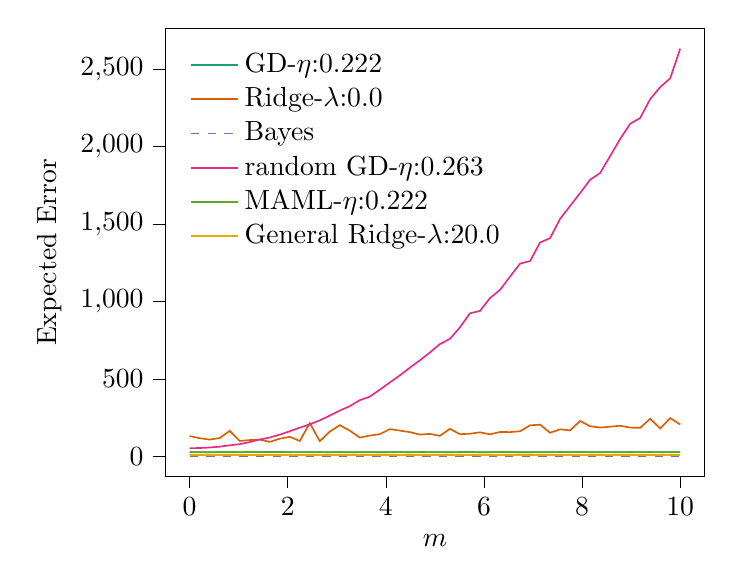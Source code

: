 % This file was created with tikzplotlib v0.10.1.
\begin{tikzpicture}

\definecolor{chocolate217952}{RGB}{217,95,2}
\definecolor{darkcyan27158119}{RGB}{27,158,119}
\definecolor{darkgray176}{RGB}{176,176,176}
\definecolor{deeppink23141138}{RGB}{231,41,138}
\definecolor{lightslategray117112179}{RGB}{117,112,179}
\definecolor{olivedrab10216630}{RGB}{102,166,30}
\definecolor{orange2301712}{RGB}{230,171,2}

\begin{axis}[
legend cell align={left},
legend style={
  fill opacity=0.8,
  draw opacity=1,
  text opacity=1,
  at={(0.03,0.97)},
  anchor=north west,
  draw=none
},
tick align=outside,
tick pos=left,
x grid style={darkgray176},
xlabel={\(\displaystyle m\)},
xmin=-0.5, xmax=10.5,
xtick style={color=black},
y grid style={darkgray176},
ylabel={Expected Error},
ymin=-130.559, ymax=2763.737,
ytick style={color=black}
]
\addplot [semithick, darkcyan27158119]
table {%
0 27.278
0.204 27.372
0.408 26.211
0.612 26.635
0.816 26.017
1.02 26.655
1.224 26.989
1.429 27.108
1.633 28.045
1.837 27.755
2.041 27.145
2.245 26.974
2.449 26.921
2.653 26.208
2.857 26.836
3.061 27.43
3.265 26.13
3.469 26.992
3.673 26.642
3.878 26.241
4.082 27.312
4.286 26.947
4.49 26.695
4.694 27.542
4.898 27.29
5.102 27.255
5.306 26.252
5.51 27.659
5.714 27.33
5.918 25.994
6.122 27.002
6.327 26.897
6.531 26.452
6.735 26.326
6.939 25.838
7.143 26.419
7.347 26.419
7.551 27.467
7.755 26.919
7.959 27.242
8.163 26.832
8.367 26.604
8.571 27.165
8.776 26.072
8.98 26.472
9.184 27.373
9.388 27.172
9.592 27.168
9.796 26.725
10 27.105
};
\addlegendentry{GD-$\eta$:0.222}
\addplot [semithick, chocolate217952]
table {%
0 130.557
0.204 116.973
0.408 108.151
0.612 117.631
0.816 164.745
1.02 99.242
1.224 105.058
1.429 108.065
1.633 93.229
1.837 113.835
2.041 126.101
2.245 99.351
2.449 214.815
2.653 97.412
2.857 159.798
3.061 200.87
3.265 165.815
3.469 120.982
3.673 134.168
3.878 143.349
4.082 175.649
4.286 165.933
4.49 156.291
4.694 140.186
4.898 144.902
5.102 132.316
5.306 177.509
5.51 142.956
5.714 145.966
5.918 154.978
6.122 142.105
6.327 156.833
6.531 156.43
6.735 161.85
6.939 199.898
7.143 204.795
7.347 152.157
7.551 174.31
7.755 167.46
7.959 227.982
8.163 194.674
8.367 185.612
8.571 191.184
8.776 197.667
8.98 185.307
9.184 184.112
9.388 242.86
9.592 179.822
9.796 246.676
10 205.64
};
\addlegendentry{Ridge-$\lambda$:0.0}
\addplot [semithick, lightslategray117112179, dashed]
table {%
0 1.0
0.204 1.0
0.408 1.0
0.612 1.0
0.816 1.0
1.02 1.0
1.224 1.0
1.429 1.0
1.633 1.0
1.837 1.0
2.041 1.0
2.245 1.0
2.449 1.0
2.653 1.0
2.857 1.0
3.061 1.0
3.265 1.0
3.469 1.0
3.673 1.0
3.878 1.0
4.082 1.0
4.286 1.0
4.49 1.0
4.694 1.0
4.898 1.0
5.102 1.0
5.306 1.0
5.51 1.0
5.714 1.0
5.918 1.0
6.122 1.0
6.327 1.0
6.531 1.0
6.735 1.0
6.939 1.0
7.143 1.0
7.347 1.0
7.551 1.0
7.755 1.0
7.959 1.0
8.163 1.0
8.367 1.0
8.571 1.0
8.776 1.0
8.98 1.0
9.184 1.0
9.388 1.0
9.592 1.0
9.796 1.0
10 1.0
};
\addlegendentry{Bayes}
\addplot [semithick, deeppink23141138]
table {%
0 52.795
0.204 53.437
0.408 56.982
0.612 62.241
0.816 70.878
1.02 78.824
1.224 91.648
1.429 108.571
1.633 121.46
1.837 140.153
2.041 161.877
2.245 185.332
2.449 206.242
2.653 232.424
2.857 262.63
3.061 295.713
3.265 323.799
3.469 362.394
3.673 385.413
3.878 430.395
4.082 477.027
4.286 522.837
4.49 572.356
4.694 620.03
4.898 670.348
5.102 724.686
5.306 758.189
5.51 832.908
5.714 923.147
5.918 938.641
6.122 1021.735
6.327 1074.575
6.531 1160.124
6.735 1243.833
6.939 1260.902
7.143 1380.541
7.347 1408.519
7.551 1532.626
7.755 1616.243
7.959 1699.008
8.163 1785.537
8.367 1828.941
8.571 1937.979
8.776 2048.705
8.98 2147.022
9.184 2184.215
9.388 2306.287
9.592 2383.299
9.796 2440.513
10 2632.178
};
\addlegendentry{random GD-$\eta$:0.263}
\addplot [semithick, olivedrab10216630]
table {%
0 26.62
0.204 26.496
0.408 26.629
0.612 28.078
0.816 27.697
1.02 27.168
1.224 27.776
1.429 27.444
1.633 27.165
1.837 27.29
2.041 26.764
2.245 27.006
2.449 26.677
2.653 27.612
2.857 26.31
3.061 26.381
3.265 26.84
3.469 26.598
3.673 27.109
3.878 26.58
4.082 26.24
4.286 27.188
4.49 26.643
4.694 25.977
4.898 26.807
5.102 26.494
5.306 26.85
5.51 26.418
5.714 27.996
5.918 26.49
6.122 26.368
6.327 27.485
6.531 27.842
6.735 26.028
6.939 26.521
7.143 27.29
7.347 27.283
7.551 27.282
7.755 26.752
7.959 27.849
8.163 26.563
8.367 27.39
8.571 27.229
8.776 26.887
8.98 27.529
9.184 26.825
9.388 27.515
9.592 26.761
9.796 26.853
10 27.92
};
\addlegendentry{MAML-$\eta$:0.222}
\addplot [semithick, orange2301712]
table {%
0 8.176
0.204 8.221
0.408 8.365
0.612 8.171
0.816 8.366
1.02 8.035
1.224 8.349
1.429 8.26
1.633 8.366
1.837 8.203
2.041 8.187
2.245 8.188
2.449 8.261
2.653 8.225
2.857 8.354
3.061 8.405
3.265 8.234
3.469 8.257
3.673 8.202
3.878 8.229
4.082 8.216
4.286 8.341
4.49 8.347
4.694 8.157
4.898 8.257
5.102 8.321
5.306 8.324
5.51 8.168
5.714 8.331
5.918 8.072
6.122 8.269
6.327 8.236
6.531 8.252
6.735 8.077
6.939 8.205
7.143 8.178
7.347 8.199
7.551 8.032
7.755 8.179
7.959 8.172
8.163 8.148
8.367 8.134
8.571 8.185
8.776 8.235
8.98 8.313
9.184 8.28
9.388 8.197
9.592 8.4
9.796 8.167
10 8.465
};
\addlegendentry{General Ridge-$\lambda$:20.0}
\end{axis}

\end{tikzpicture}
